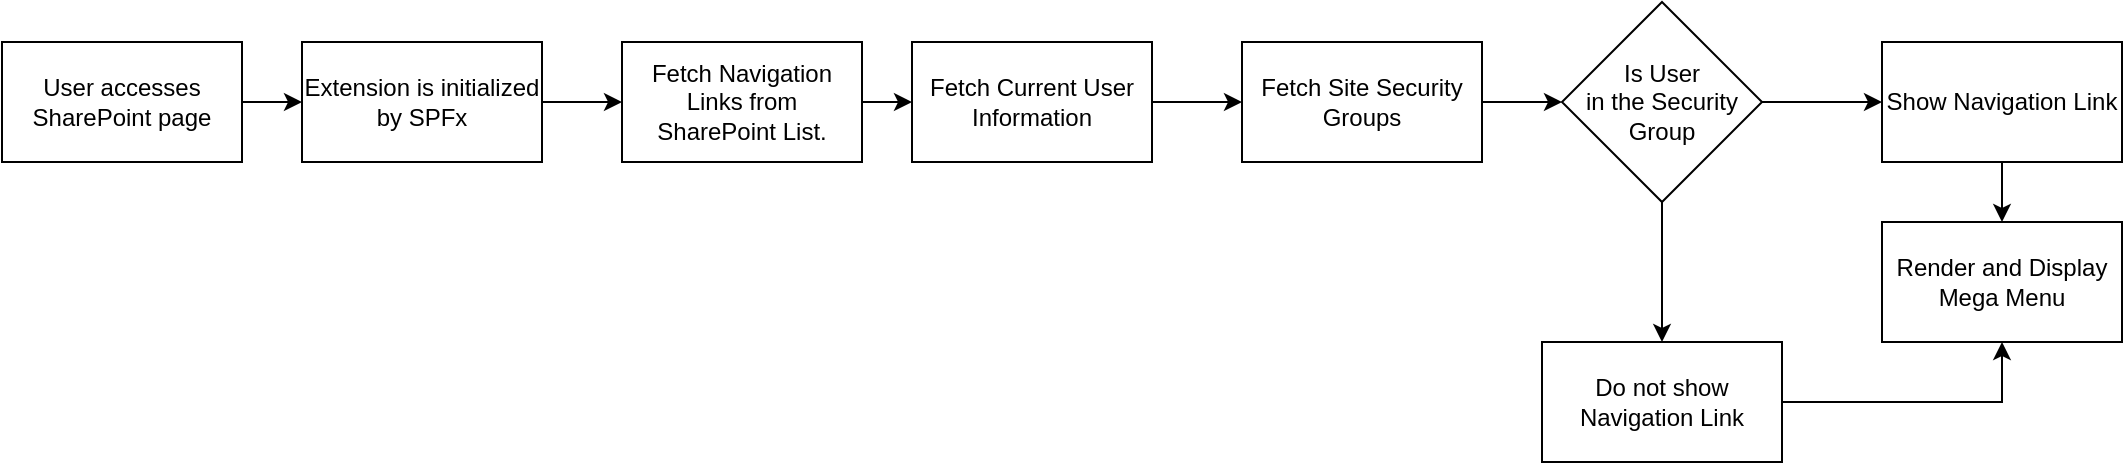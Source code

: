<mxfile version="24.7.8">
  <diagram name="Page-1" id="n4eZsKLVikvAcFjzHB1D">
    <mxGraphModel dx="2045" dy="712" grid="1" gridSize="10" guides="1" tooltips="1" connect="1" arrows="1" fold="1" page="1" pageScale="1" pageWidth="850" pageHeight="1100" math="0" shadow="0">
      <root>
        <mxCell id="0" />
        <mxCell id="1" parent="0" />
        <mxCell id="JbOAb2mLYmQJVCmTnfHO-14" style="edgeStyle=orthogonalEdgeStyle;rounded=0;orthogonalLoop=1;jettySize=auto;html=1;" edge="1" parent="1" source="JbOAb2mLYmQJVCmTnfHO-1" target="JbOAb2mLYmQJVCmTnfHO-2">
          <mxGeometry relative="1" as="geometry" />
        </mxCell>
        <mxCell id="JbOAb2mLYmQJVCmTnfHO-1" value="User accesses SharePoint page" style="whiteSpace=wrap;html=1;" vertex="1" parent="1">
          <mxGeometry x="-90" y="50" width="120" height="60" as="geometry" />
        </mxCell>
        <mxCell id="JbOAb2mLYmQJVCmTnfHO-15" style="edgeStyle=orthogonalEdgeStyle;rounded=0;orthogonalLoop=1;jettySize=auto;html=1;" edge="1" parent="1" source="JbOAb2mLYmQJVCmTnfHO-2" target="JbOAb2mLYmQJVCmTnfHO-3">
          <mxGeometry relative="1" as="geometry" />
        </mxCell>
        <mxCell id="JbOAb2mLYmQJVCmTnfHO-2" value="Extension is initialized by SPFx" style="whiteSpace=wrap;html=1;" vertex="1" parent="1">
          <mxGeometry x="60" y="50" width="120" height="60" as="geometry" />
        </mxCell>
        <mxCell id="JbOAb2mLYmQJVCmTnfHO-16" style="edgeStyle=orthogonalEdgeStyle;rounded=0;orthogonalLoop=1;jettySize=auto;html=1;" edge="1" parent="1" source="JbOAb2mLYmQJVCmTnfHO-3" target="JbOAb2mLYmQJVCmTnfHO-4">
          <mxGeometry relative="1" as="geometry" />
        </mxCell>
        <mxCell id="JbOAb2mLYmQJVCmTnfHO-3" value="Fetch Navigation Links from SharePoint List." style="whiteSpace=wrap;html=1;" vertex="1" parent="1">
          <mxGeometry x="220" y="50" width="120" height="60" as="geometry" />
        </mxCell>
        <mxCell id="JbOAb2mLYmQJVCmTnfHO-17" style="edgeStyle=orthogonalEdgeStyle;rounded=0;orthogonalLoop=1;jettySize=auto;html=1;" edge="1" parent="1" source="JbOAb2mLYmQJVCmTnfHO-4" target="JbOAb2mLYmQJVCmTnfHO-5">
          <mxGeometry relative="1" as="geometry" />
        </mxCell>
        <mxCell id="JbOAb2mLYmQJVCmTnfHO-4" value="Fetch Current User Information" style="whiteSpace=wrap;html=1;" vertex="1" parent="1">
          <mxGeometry x="365" y="50" width="120" height="60" as="geometry" />
        </mxCell>
        <mxCell id="JbOAb2mLYmQJVCmTnfHO-18" style="edgeStyle=orthogonalEdgeStyle;rounded=0;orthogonalLoop=1;jettySize=auto;html=1;" edge="1" parent="1" source="JbOAb2mLYmQJVCmTnfHO-5" target="JbOAb2mLYmQJVCmTnfHO-6">
          <mxGeometry relative="1" as="geometry" />
        </mxCell>
        <mxCell id="JbOAb2mLYmQJVCmTnfHO-5" value="Fetch Site Security Groups" style="whiteSpace=wrap;html=1;" vertex="1" parent="1">
          <mxGeometry x="530" y="50" width="120" height="60" as="geometry" />
        </mxCell>
        <mxCell id="JbOAb2mLYmQJVCmTnfHO-10" style="edgeStyle=orthogonalEdgeStyle;rounded=0;orthogonalLoop=1;jettySize=auto;html=1;" edge="1" parent="1" source="JbOAb2mLYmQJVCmTnfHO-6" target="JbOAb2mLYmQJVCmTnfHO-8">
          <mxGeometry relative="1" as="geometry" />
        </mxCell>
        <mxCell id="JbOAb2mLYmQJVCmTnfHO-19" style="edgeStyle=orthogonalEdgeStyle;rounded=0;orthogonalLoop=1;jettySize=auto;html=1;" edge="1" parent="1" source="JbOAb2mLYmQJVCmTnfHO-6" target="JbOAb2mLYmQJVCmTnfHO-7">
          <mxGeometry relative="1" as="geometry" />
        </mxCell>
        <mxCell id="JbOAb2mLYmQJVCmTnfHO-6" value="Is User&lt;div&gt;in the Security Group&lt;/div&gt;" style="rhombus;whiteSpace=wrap;html=1;" vertex="1" parent="1">
          <mxGeometry x="690" y="30" width="100" height="100" as="geometry" />
        </mxCell>
        <mxCell id="JbOAb2mLYmQJVCmTnfHO-12" style="edgeStyle=orthogonalEdgeStyle;rounded=0;orthogonalLoop=1;jettySize=auto;html=1;entryX=0.5;entryY=0;entryDx=0;entryDy=0;" edge="1" parent="1" source="JbOAb2mLYmQJVCmTnfHO-7" target="JbOAb2mLYmQJVCmTnfHO-11">
          <mxGeometry relative="1" as="geometry" />
        </mxCell>
        <mxCell id="JbOAb2mLYmQJVCmTnfHO-7" value="Show Navigation Link" style="whiteSpace=wrap;html=1;" vertex="1" parent="1">
          <mxGeometry x="850" y="50" width="120" height="60" as="geometry" />
        </mxCell>
        <mxCell id="JbOAb2mLYmQJVCmTnfHO-13" style="edgeStyle=orthogonalEdgeStyle;rounded=0;orthogonalLoop=1;jettySize=auto;html=1;entryX=0.5;entryY=1;entryDx=0;entryDy=0;" edge="1" parent="1" source="JbOAb2mLYmQJVCmTnfHO-8" target="JbOAb2mLYmQJVCmTnfHO-11">
          <mxGeometry relative="1" as="geometry" />
        </mxCell>
        <mxCell id="JbOAb2mLYmQJVCmTnfHO-8" value="Do not show Navigation Link" style="whiteSpace=wrap;html=1;" vertex="1" parent="1">
          <mxGeometry x="680" y="200" width="120" height="60" as="geometry" />
        </mxCell>
        <mxCell id="JbOAb2mLYmQJVCmTnfHO-11" value="Render and Display Mega Menu" style="whiteSpace=wrap;html=1;" vertex="1" parent="1">
          <mxGeometry x="850" y="140" width="120" height="60" as="geometry" />
        </mxCell>
      </root>
    </mxGraphModel>
  </diagram>
</mxfile>
